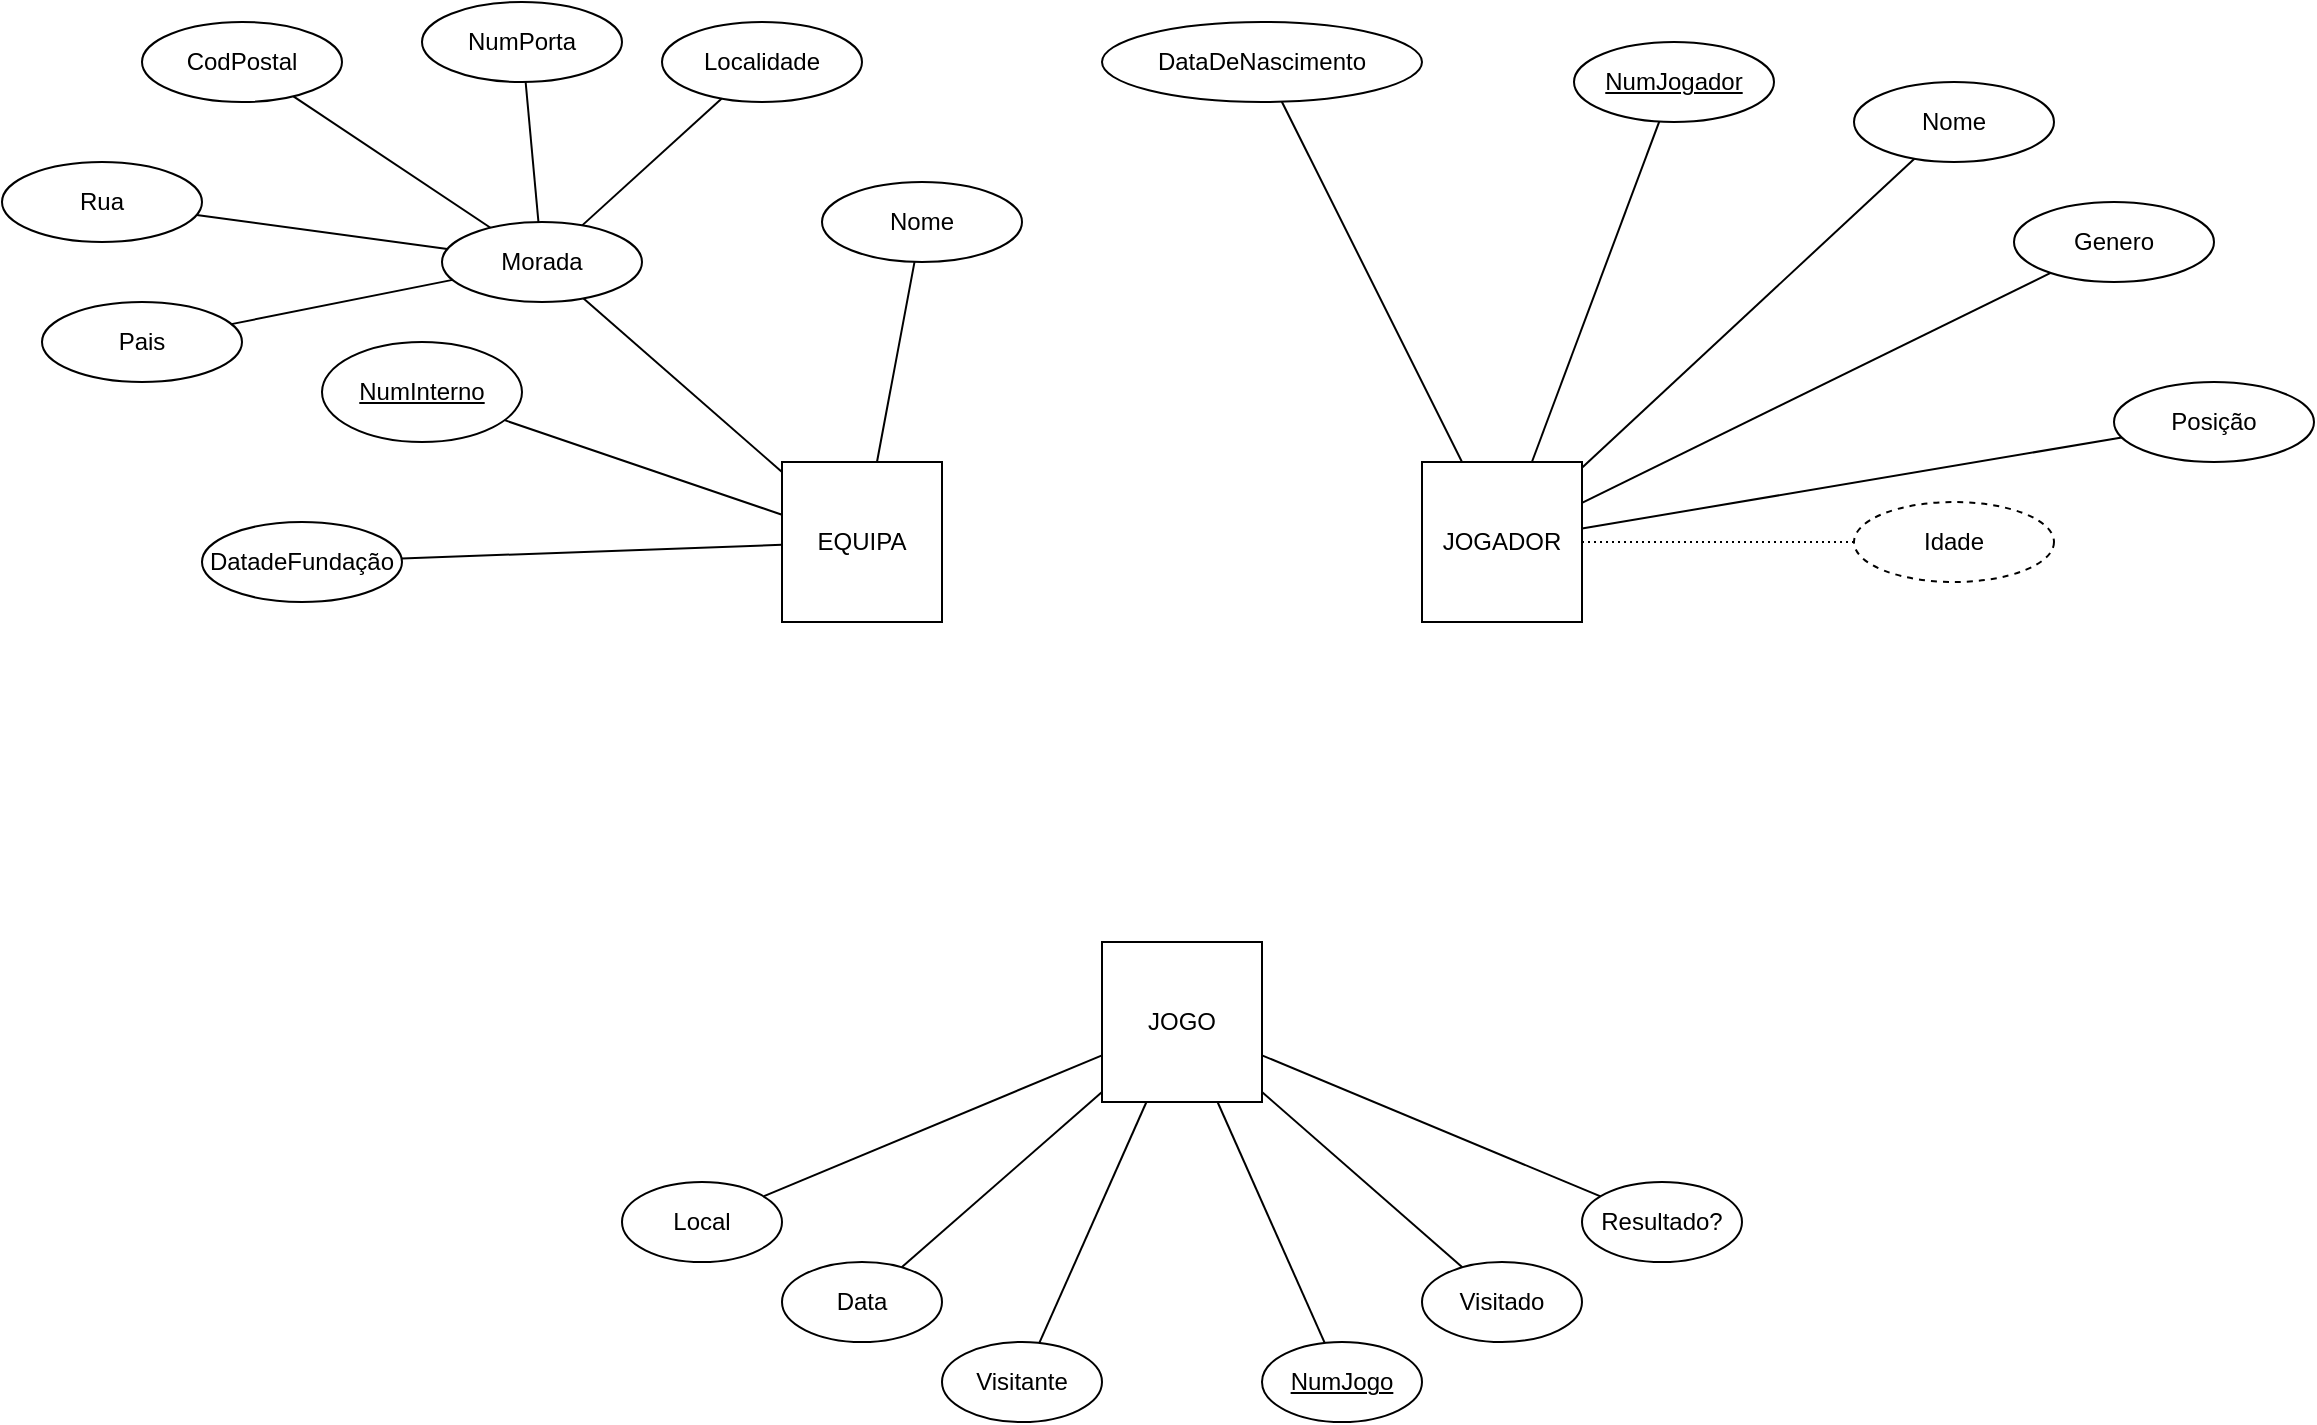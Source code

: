 <mxfile version="24.7.16">
  <diagram name="Página-1" id="Pc5DhIQtplevxK-1UUDy">
    <mxGraphModel dx="2021" dy="750" grid="1" gridSize="10" guides="1" tooltips="1" connect="1" arrows="1" fold="1" page="1" pageScale="1" pageWidth="827" pageHeight="1169" math="0" shadow="0">
      <root>
        <mxCell id="0" />
        <mxCell id="1" parent="0" />
        <mxCell id="p_HQFwrYFjM6hPYEm75_-1" value="EQUIPA" style="rounded=0;whiteSpace=wrap;html=1;" parent="1" vertex="1">
          <mxGeometry x="200" y="240" width="80" height="80" as="geometry" />
        </mxCell>
        <mxCell id="p_HQFwrYFjM6hPYEm75_-2" value="JOGADOR" style="rounded=0;whiteSpace=wrap;html=1;" parent="1" vertex="1">
          <mxGeometry x="520" y="240" width="80" height="80" as="geometry" />
        </mxCell>
        <mxCell id="p_HQFwrYFjM6hPYEm75_-3" value="JOGO" style="rounded=0;whiteSpace=wrap;html=1;" parent="1" vertex="1">
          <mxGeometry x="360" y="480" width="80" height="80" as="geometry" />
        </mxCell>
        <mxCell id="p_HQFwrYFjM6hPYEm75_-9" value="Data&lt;span style=&quot;color: rgba(0, 0, 0, 0); font-family: monospace; font-size: 0px; text-align: start; text-wrap: nowrap;&quot;&gt;%3CmxGraphModel%3E%3Croot%3E%3CmxCell%20id%3D%220%22%2F%3E%3CmxCell%20id%3D%221%22%20parent%3D%220%22%2F%3E%3CmxCell%20id%3D%222%22%20value%3D%22%22%20style%3D%22rhombus%3BwhiteSpace%3Dwrap%3Bhtml%3D1%3B%22%20vertex%3D%221%22%20parent%3D%221%22%3E%3CmxGeometry%20x%3D%22480%22%20y%3D%22280%22%20width%3D%2280%22%20height%3D%2280%22%20as%3D%22geometry%22%2F%3E%3C%2FmxCell%3E%3C%2Froot%3E%3C%2FmxGraphModel%3E&lt;/span&gt;" style="ellipse;whiteSpace=wrap;html=1;align=center;" parent="1" vertex="1">
          <mxGeometry x="200" y="640" width="80" height="40" as="geometry" />
        </mxCell>
        <mxCell id="p_HQFwrYFjM6hPYEm75_-16" value="Resultado?" style="ellipse;whiteSpace=wrap;html=1;align=center;" parent="1" vertex="1">
          <mxGeometry x="600" y="600" width="80" height="40" as="geometry" />
        </mxCell>
        <mxCell id="p_HQFwrYFjM6hPYEm75_-25" value="" style="endArrow=none;html=1;rounded=0;" parent="1" source="p_HQFwrYFjM6hPYEm75_-3" target="p_HQFwrYFjM6hPYEm75_-9" edge="1">
          <mxGeometry relative="1" as="geometry">
            <mxPoint x="310" y="670" as="sourcePoint" />
            <mxPoint x="470" y="670" as="targetPoint" />
          </mxGeometry>
        </mxCell>
        <mxCell id="p_HQFwrYFjM6hPYEm75_-29" value="" style="endArrow=none;html=1;rounded=0;" parent="1" source="p_HQFwrYFjM6hPYEm75_-3" target="p_HQFwrYFjM6hPYEm75_-16" edge="1">
          <mxGeometry relative="1" as="geometry">
            <mxPoint x="432" y="600" as="sourcePoint" />
            <mxPoint x="576" y="703" as="targetPoint" />
          </mxGeometry>
        </mxCell>
        <mxCell id="p_HQFwrYFjM6hPYEm75_-34" value="" style="endArrow=none;html=1;rounded=0;" parent="1" source="p_HQFwrYFjM6hPYEm75_-3" target="p_HQFwrYFjM6hPYEm75_-50" edge="1">
          <mxGeometry relative="1" as="geometry">
            <mxPoint x="330" y="583" as="sourcePoint" />
            <mxPoint x="140" y="640" as="targetPoint" />
          </mxGeometry>
        </mxCell>
        <mxCell id="p_HQFwrYFjM6hPYEm75_-41" value="DatadeFundação" style="ellipse;whiteSpace=wrap;html=1;align=center;" parent="1" vertex="1">
          <mxGeometry x="-90" y="270" width="100" height="40" as="geometry" />
        </mxCell>
        <mxCell id="p_HQFwrYFjM6hPYEm75_-48" value="Morada" style="ellipse;whiteSpace=wrap;html=1;align=center;" parent="1" vertex="1">
          <mxGeometry x="30" y="120" width="100" height="40" as="geometry" />
        </mxCell>
        <mxCell id="p_HQFwrYFjM6hPYEm75_-50" value="Local" style="ellipse;whiteSpace=wrap;html=1;align=center;" parent="1" vertex="1">
          <mxGeometry x="120" y="600" width="80" height="40" as="geometry" />
        </mxCell>
        <mxCell id="p_HQFwrYFjM6hPYEm75_-51" value="Visitante" style="ellipse;whiteSpace=wrap;html=1;align=center;" parent="1" vertex="1">
          <mxGeometry x="280" y="680" width="80" height="40" as="geometry" />
        </mxCell>
        <mxCell id="p_HQFwrYFjM6hPYEm75_-52" value="" style="endArrow=none;html=1;rounded=0;" parent="1" source="p_HQFwrYFjM6hPYEm75_-3" target="p_HQFwrYFjM6hPYEm75_-51" edge="1">
          <mxGeometry relative="1" as="geometry">
            <mxPoint x="200" y="670" as="sourcePoint" />
            <mxPoint x="360" y="670" as="targetPoint" />
          </mxGeometry>
        </mxCell>
        <mxCell id="p_HQFwrYFjM6hPYEm75_-53" value="Visitado" style="ellipse;whiteSpace=wrap;html=1;align=center;" parent="1" vertex="1">
          <mxGeometry x="520" y="640" width="80" height="40" as="geometry" />
        </mxCell>
        <mxCell id="p_HQFwrYFjM6hPYEm75_-54" value="" style="endArrow=none;html=1;rounded=0;" parent="1" source="p_HQFwrYFjM6hPYEm75_-3" target="p_HQFwrYFjM6hPYEm75_-53" edge="1">
          <mxGeometry relative="1" as="geometry">
            <mxPoint x="200" y="670" as="sourcePoint" />
            <mxPoint x="360" y="670" as="targetPoint" />
          </mxGeometry>
        </mxCell>
        <mxCell id="p_HQFwrYFjM6hPYEm75_-56" value="NumJogo" style="ellipse;whiteSpace=wrap;html=1;align=center;fontStyle=4;" parent="1" vertex="1">
          <mxGeometry x="440" y="680" width="80" height="40" as="geometry" />
        </mxCell>
        <mxCell id="p_HQFwrYFjM6hPYEm75_-57" value="" style="endArrow=none;html=1;rounded=0;" parent="1" source="p_HQFwrYFjM6hPYEm75_-56" target="p_HQFwrYFjM6hPYEm75_-3" edge="1">
          <mxGeometry relative="1" as="geometry">
            <mxPoint x="200" y="670" as="sourcePoint" />
            <mxPoint x="360" y="670" as="targetPoint" />
          </mxGeometry>
        </mxCell>
        <mxCell id="p_HQFwrYFjM6hPYEm75_-58" value="Nome" style="ellipse;whiteSpace=wrap;html=1;align=center;" parent="1" vertex="1">
          <mxGeometry x="220" y="100" width="100" height="40" as="geometry" />
        </mxCell>
        <mxCell id="p_HQFwrYFjM6hPYEm75_-59" value="NumInterno" style="ellipse;whiteSpace=wrap;html=1;align=center;fontStyle=4;" parent="1" vertex="1">
          <mxGeometry x="-30" y="180" width="100" height="50" as="geometry" />
        </mxCell>
        <mxCell id="p_HQFwrYFjM6hPYEm75_-61" value="" style="endArrow=none;html=1;rounded=0;" parent="1" source="p_HQFwrYFjM6hPYEm75_-1" target="p_HQFwrYFjM6hPYEm75_-48" edge="1">
          <mxGeometry relative="1" as="geometry">
            <mxPoint x="220" y="260" as="sourcePoint" />
            <mxPoint x="380" y="260" as="targetPoint" />
          </mxGeometry>
        </mxCell>
        <mxCell id="p_HQFwrYFjM6hPYEm75_-62" value="" style="endArrow=none;html=1;rounded=0;" parent="1" source="p_HQFwrYFjM6hPYEm75_-1" target="p_HQFwrYFjM6hPYEm75_-58" edge="1">
          <mxGeometry relative="1" as="geometry">
            <mxPoint x="168" y="250" as="sourcePoint" />
            <mxPoint x="138" y="320" as="targetPoint" />
          </mxGeometry>
        </mxCell>
        <mxCell id="p_HQFwrYFjM6hPYEm75_-63" value="" style="endArrow=none;html=1;rounded=0;" parent="1" source="p_HQFwrYFjM6hPYEm75_-48" target="sYrx5zOrQZK9a5-0PGnQ-9" edge="1">
          <mxGeometry relative="1" as="geometry">
            <mxPoint x="180" y="170" as="sourcePoint" />
            <mxPoint x="-110" y="200" as="targetPoint" />
          </mxGeometry>
        </mxCell>
        <mxCell id="p_HQFwrYFjM6hPYEm75_-64" value="" style="endArrow=none;html=1;rounded=0;" parent="1" source="p_HQFwrYFjM6hPYEm75_-48" target="sYrx5zOrQZK9a5-0PGnQ-5" edge="1">
          <mxGeometry relative="1" as="geometry">
            <mxPoint x="188" y="270" as="sourcePoint" />
            <mxPoint x="-16.903" y="229.86" as="targetPoint" />
          </mxGeometry>
        </mxCell>
        <mxCell id="p_HQFwrYFjM6hPYEm75_-65" value="" style="endArrow=none;html=1;rounded=0;" parent="1" source="p_HQFwrYFjM6hPYEm75_-48" target="sYrx5zOrQZK9a5-0PGnQ-7" edge="1">
          <mxGeometry relative="1" as="geometry">
            <mxPoint x="198" y="280" as="sourcePoint" />
            <mxPoint x="-12.265" y="273.359" as="targetPoint" />
          </mxGeometry>
        </mxCell>
        <mxCell id="p_HQFwrYFjM6hPYEm75_-66" value="" style="endArrow=none;html=1;rounded=0;" parent="1" source="p_HQFwrYFjM6hPYEm75_-48" target="sYrx5zOrQZK9a5-0PGnQ-6" edge="1">
          <mxGeometry relative="1" as="geometry">
            <mxPoint x="208" y="290" as="sourcePoint" />
            <mxPoint x="14.074" y="330.809" as="targetPoint" />
          </mxGeometry>
        </mxCell>
        <mxCell id="p_HQFwrYFjM6hPYEm75_-68" value="" style="endArrow=none;html=1;rounded=0;" parent="1" source="p_HQFwrYFjM6hPYEm75_-1" target="p_HQFwrYFjM6hPYEm75_-41" edge="1">
          <mxGeometry relative="1" as="geometry">
            <mxPoint x="130" y="215" as="sourcePoint" />
            <mxPoint x="-8" y="181" as="targetPoint" />
          </mxGeometry>
        </mxCell>
        <mxCell id="p_HQFwrYFjM6hPYEm75_-69" value="" style="endArrow=none;html=1;rounded=0;" parent="1" source="p_HQFwrYFjM6hPYEm75_-1" target="p_HQFwrYFjM6hPYEm75_-59" edge="1">
          <mxGeometry relative="1" as="geometry">
            <mxPoint x="140" y="225" as="sourcePoint" />
            <mxPoint x="2" y="191" as="targetPoint" />
          </mxGeometry>
        </mxCell>
        <mxCell id="p_HQFwrYFjM6hPYEm75_-73" value="NumJogador" style="ellipse;whiteSpace=wrap;html=1;align=center;fontStyle=4;" parent="1" vertex="1">
          <mxGeometry x="596" y="30" width="100" height="40" as="geometry" />
        </mxCell>
        <mxCell id="p_HQFwrYFjM6hPYEm75_-74" value="Nome" style="ellipse;whiteSpace=wrap;html=1;align=center;" parent="1" vertex="1">
          <mxGeometry x="736" y="50" width="100" height="40" as="geometry" />
        </mxCell>
        <mxCell id="p_HQFwrYFjM6hPYEm75_-75" value="DataDeNascimento" style="ellipse;whiteSpace=wrap;html=1;align=center;" parent="1" vertex="1">
          <mxGeometry x="360" y="20" width="160" height="40" as="geometry" />
        </mxCell>
        <mxCell id="p_HQFwrYFjM6hPYEm75_-76" value="Genero" style="ellipse;whiteSpace=wrap;html=1;align=center;" parent="1" vertex="1">
          <mxGeometry x="816" y="110" width="100" height="40" as="geometry" />
        </mxCell>
        <mxCell id="p_HQFwrYFjM6hPYEm75_-77" value="Posição" style="ellipse;whiteSpace=wrap;html=1;align=center;" parent="1" vertex="1">
          <mxGeometry x="866" y="200" width="100" height="40" as="geometry" />
        </mxCell>
        <mxCell id="p_HQFwrYFjM6hPYEm75_-78" value="" style="endArrow=none;html=1;rounded=0;" parent="1" source="p_HQFwrYFjM6hPYEm75_-75" target="p_HQFwrYFjM6hPYEm75_-2" edge="1">
          <mxGeometry relative="1" as="geometry">
            <mxPoint x="286" y="220" as="sourcePoint" />
            <mxPoint x="446" y="220" as="targetPoint" />
          </mxGeometry>
        </mxCell>
        <mxCell id="p_HQFwrYFjM6hPYEm75_-79" value="" style="endArrow=none;html=1;rounded=0;" parent="1" source="p_HQFwrYFjM6hPYEm75_-76" target="p_HQFwrYFjM6hPYEm75_-2" edge="1">
          <mxGeometry relative="1" as="geometry">
            <mxPoint x="572" y="126" as="sourcePoint" />
            <mxPoint x="666" y="159" as="targetPoint" />
          </mxGeometry>
        </mxCell>
        <mxCell id="p_HQFwrYFjM6hPYEm75_-80" value="" style="endArrow=none;html=1;rounded=0;" parent="1" source="p_HQFwrYFjM6hPYEm75_-74" target="p_HQFwrYFjM6hPYEm75_-2" edge="1">
          <mxGeometry relative="1" as="geometry">
            <mxPoint x="582" y="136" as="sourcePoint" />
            <mxPoint x="686" y="169" as="targetPoint" />
          </mxGeometry>
        </mxCell>
        <mxCell id="p_HQFwrYFjM6hPYEm75_-81" value="" style="endArrow=none;html=1;rounded=0;" parent="1" source="p_HQFwrYFjM6hPYEm75_-73" target="p_HQFwrYFjM6hPYEm75_-2" edge="1">
          <mxGeometry relative="1" as="geometry">
            <mxPoint x="592" y="146" as="sourcePoint" />
            <mxPoint x="686" y="179" as="targetPoint" />
          </mxGeometry>
        </mxCell>
        <mxCell id="p_HQFwrYFjM6hPYEm75_-82" value="" style="endArrow=none;html=1;rounded=0;" parent="1" source="p_HQFwrYFjM6hPYEm75_-77" target="p_HQFwrYFjM6hPYEm75_-2" edge="1">
          <mxGeometry relative="1" as="geometry">
            <mxPoint x="834" y="151" as="sourcePoint" />
            <mxPoint x="786" y="164" as="targetPoint" />
          </mxGeometry>
        </mxCell>
        <mxCell id="sYrx5zOrQZK9a5-0PGnQ-1" value="Idade" style="ellipse;whiteSpace=wrap;html=1;align=center;dashed=1;" vertex="1" parent="1">
          <mxGeometry x="736" y="260" width="100" height="40" as="geometry" />
        </mxCell>
        <mxCell id="sYrx5zOrQZK9a5-0PGnQ-2" value="" style="endArrow=none;html=1;rounded=0;dashed=1;dashPattern=1 2;" edge="1" parent="1" source="p_HQFwrYFjM6hPYEm75_-2" target="sYrx5zOrQZK9a5-0PGnQ-1">
          <mxGeometry relative="1" as="geometry">
            <mxPoint x="756" y="210" as="sourcePoint" />
            <mxPoint x="506" y="280" as="targetPoint" />
          </mxGeometry>
        </mxCell>
        <mxCell id="sYrx5zOrQZK9a5-0PGnQ-5" value="Rua" style="ellipse;whiteSpace=wrap;html=1;align=center;" vertex="1" parent="1">
          <mxGeometry x="-190" y="90" width="100" height="40" as="geometry" />
        </mxCell>
        <mxCell id="sYrx5zOrQZK9a5-0PGnQ-6" value="NumPorta" style="ellipse;whiteSpace=wrap;html=1;align=center;" vertex="1" parent="1">
          <mxGeometry x="20" y="10" width="100" height="40" as="geometry" />
        </mxCell>
        <mxCell id="sYrx5zOrQZK9a5-0PGnQ-7" value="CodPostal" style="ellipse;whiteSpace=wrap;html=1;align=center;" vertex="1" parent="1">
          <mxGeometry x="-120" y="20" width="100" height="40" as="geometry" />
        </mxCell>
        <mxCell id="sYrx5zOrQZK9a5-0PGnQ-8" value="Localidade&lt;span style=&quot;color: rgba(0, 0, 0, 0); font-family: monospace; font-size: 0px; text-align: start; text-wrap: nowrap;&quot;&gt;%3CmxGraphModel%3E%3Croot%3E%3CmxCell%20id%3D%220%22%2F%3E%3CmxCell%20id%3D%221%22%20parent%3D%220%22%2F%3E%3CmxCell%20id%3D%222%22%20value%3D%22Rua%22%20style%3D%22ellipse%3BwhiteSpace%3Dwrap%3Bhtml%3D1%3Balign%3Dcenter%3B%22%20vertex%3D%221%22%20parent%3D%221%22%3E%3CmxGeometry%20x%3D%22-190%22%20y%3D%2290%22%20width%3D%22100%22%20height%3D%2240%22%20as%3D%22geometry%22%2F%3E%3C%2FmxCell%3E%3CmxCell%20id%3D%223%22%20value%3D%22NumPorta%22%20style%3D%22ellipse%3BwhiteSpace%3Dwrap%3Bhtml%3D1%3Balign%3Dcenter%3B%22%20vertex%3D%221%22%20parent%3D%221%22%3E%3CmxGeometry%20x%3D%22-210%22%20y%3D%22170%22%20width%3D%22100%22%20height%3D%2240%22%20as%3D%22geometry%22%2F%3E%3C%2FmxCell%3E%3C%2Froot%3E%3C%2FmxGraphModel%3E&lt;/span&gt;" style="ellipse;whiteSpace=wrap;html=1;align=center;" vertex="1" parent="1">
          <mxGeometry x="140" y="20" width="100" height="40" as="geometry" />
        </mxCell>
        <mxCell id="sYrx5zOrQZK9a5-0PGnQ-9" value="Pais" style="ellipse;whiteSpace=wrap;html=1;align=center;" vertex="1" parent="1">
          <mxGeometry x="-170" y="160" width="100" height="40" as="geometry" />
        </mxCell>
        <mxCell id="sYrx5zOrQZK9a5-0PGnQ-10" value="" style="endArrow=none;html=1;rounded=0;" edge="1" parent="1" source="p_HQFwrYFjM6hPYEm75_-48" target="sYrx5zOrQZK9a5-0PGnQ-8">
          <mxGeometry relative="1" as="geometry">
            <mxPoint x="34" y="101" as="sourcePoint" />
            <mxPoint x="66" y="59" as="targetPoint" />
          </mxGeometry>
        </mxCell>
      </root>
    </mxGraphModel>
  </diagram>
</mxfile>
